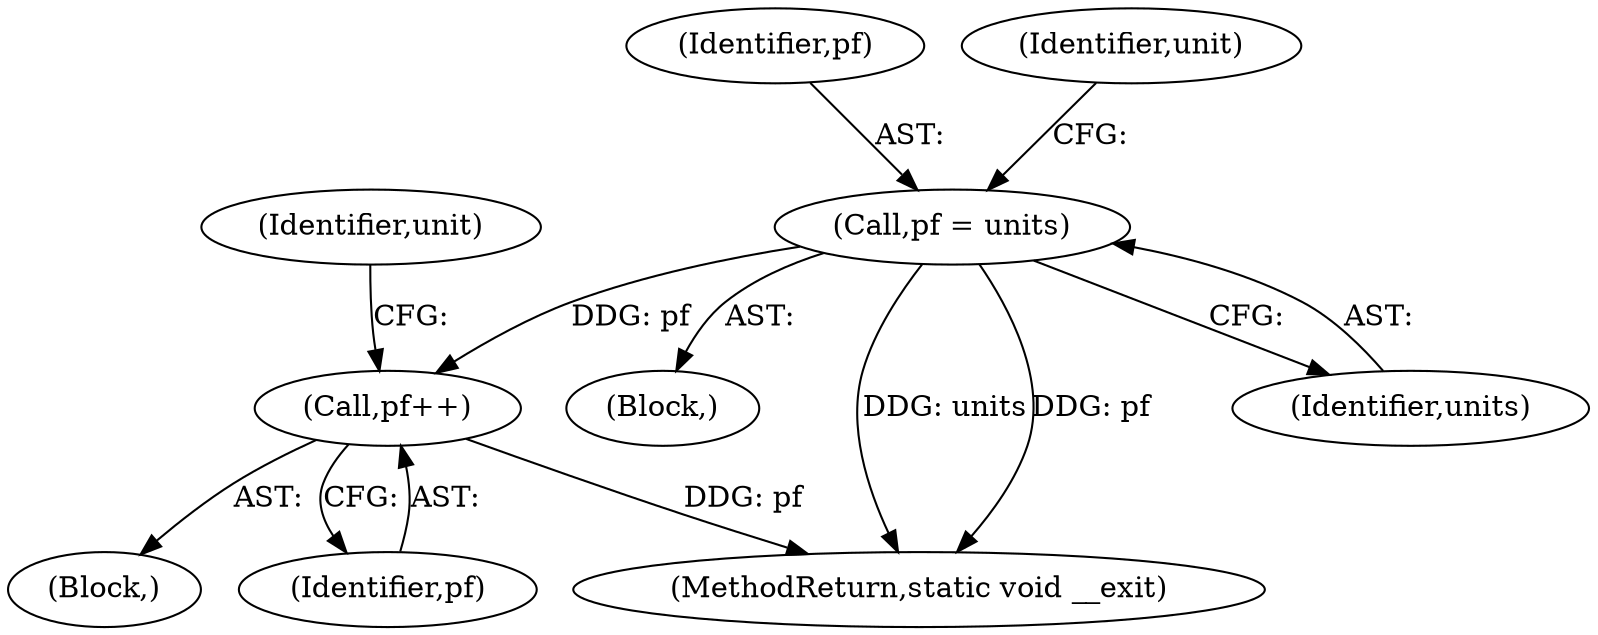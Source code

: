 digraph "0_linux_58ccd2d31e502c37e108b285bf3d343eb00c235b_0@pointer" {
"1000110" [label="(Call,pf = units)"];
"1000120" [label="(Call,pf++)"];
"1000111" [label="(Identifier,pf)"];
"1000109" [label="(Block,)"];
"1000114" [label="(Identifier,unit)"];
"1000162" [label="(MethodReturn,static void __exit)"];
"1000112" [label="(Identifier,units)"];
"1000110" [label="(Call,pf = units)"];
"1000120" [label="(Call,pf++)"];
"1000119" [label="(Block,)"];
"1000121" [label="(Identifier,pf)"];
"1000123" [label="(Identifier,unit)"];
"1000110" -> "1000109"  [label="AST: "];
"1000110" -> "1000112"  [label="CFG: "];
"1000111" -> "1000110"  [label="AST: "];
"1000112" -> "1000110"  [label="AST: "];
"1000114" -> "1000110"  [label="CFG: "];
"1000110" -> "1000162"  [label="DDG: units"];
"1000110" -> "1000162"  [label="DDG: pf"];
"1000110" -> "1000120"  [label="DDG: pf"];
"1000120" -> "1000119"  [label="AST: "];
"1000120" -> "1000121"  [label="CFG: "];
"1000121" -> "1000120"  [label="AST: "];
"1000123" -> "1000120"  [label="CFG: "];
"1000120" -> "1000162"  [label="DDG: pf"];
}
